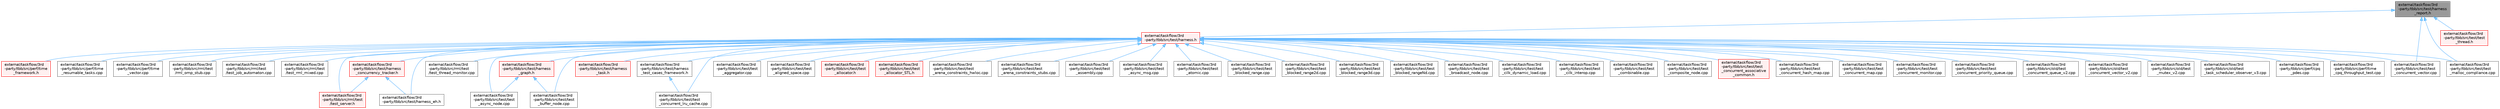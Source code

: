 digraph "external/taskflow/3rd-party/tbb/src/test/harness_report.h"
{
 // LATEX_PDF_SIZE
  bgcolor="transparent";
  edge [fontname=Helvetica,fontsize=10,labelfontname=Helvetica,labelfontsize=10];
  node [fontname=Helvetica,fontsize=10,shape=box,height=0.2,width=0.4];
  Node1 [id="Node000001",label="external/taskflow/3rd\l-party/tbb/src/test/harness\l_report.h",height=0.2,width=0.4,color="gray40", fillcolor="grey60", style="filled", fontcolor="black",tooltip=" "];
  Node1 -> Node2 [id="edge1_Node000001_Node000002",dir="back",color="steelblue1",style="solid",tooltip=" "];
  Node2 [id="Node000002",label="external/taskflow/3rd\l-party/tbb/src/test/harness.h",height=0.2,width=0.4,color="red", fillcolor="#FFF0F0", style="filled",URL="$harness_8h.html",tooltip=" "];
  Node2 -> Node3 [id="edge2_Node000002_Node000003",dir="back",color="steelblue1",style="solid",tooltip=" "];
  Node3 [id="Node000003",label="external/taskflow/3rd\l-party/tbb/src/old/test\l_concurrent_queue_v2.cpp",height=0.2,width=0.4,color="grey40", fillcolor="white", style="filled",URL="$test__concurrent__queue__v2_8cpp.html",tooltip=" "];
  Node2 -> Node4 [id="edge3_Node000002_Node000004",dir="back",color="steelblue1",style="solid",tooltip=" "];
  Node4 [id="Node000004",label="external/taskflow/3rd\l-party/tbb/src/old/test\l_concurrent_vector_v2.cpp",height=0.2,width=0.4,color="grey40", fillcolor="white", style="filled",URL="$test__concurrent__vector__v2_8cpp.html",tooltip=" "];
  Node2 -> Node5 [id="edge4_Node000002_Node000005",dir="back",color="steelblue1",style="solid",tooltip=" "];
  Node5 [id="Node000005",label="external/taskflow/3rd\l-party/tbb/src/old/test\l_mutex_v2.cpp",height=0.2,width=0.4,color="grey40", fillcolor="white", style="filled",URL="$test__mutex__v2_8cpp.html",tooltip=" "];
  Node2 -> Node6 [id="edge5_Node000002_Node000006",dir="back",color="steelblue1",style="solid",tooltip=" "];
  Node6 [id="Node000006",label="external/taskflow/3rd\l-party/tbb/src/old/test\l_task_scheduler_observer_v3.cpp",height=0.2,width=0.4,color="grey40", fillcolor="white", style="filled",URL="$test__task__scheduler__observer__v3_8cpp.html",tooltip=" "];
  Node2 -> Node7 [id="edge6_Node000002_Node000007",dir="back",color="steelblue1",style="solid",tooltip=" "];
  Node7 [id="Node000007",label="external/taskflow/3rd\l-party/tbb/src/perf/cpq\l_pdes.cpp",height=0.2,width=0.4,color="grey40", fillcolor="white", style="filled",URL="$cpq__pdes_8cpp.html",tooltip=" "];
  Node2 -> Node8 [id="edge7_Node000002_Node000008",dir="back",color="steelblue1",style="solid",tooltip=" "];
  Node8 [id="Node000008",label="external/taskflow/3rd\l-party/tbb/src/perf/time\l_cpq_throughput_test.cpp",height=0.2,width=0.4,color="grey40", fillcolor="white", style="filled",URL="$time__cpq__throughput__test_8cpp.html",tooltip=" "];
  Node2 -> Node9 [id="edge8_Node000002_Node000009",dir="back",color="steelblue1",style="solid",tooltip=" "];
  Node9 [id="Node000009",label="external/taskflow/3rd\l-party/tbb/src/perf/time\l_framework.h",height=0.2,width=0.4,color="red", fillcolor="#FFF0F0", style="filled",URL="$time__framework_8h.html",tooltip=" "];
  Node2 -> Node13 [id="edge9_Node000002_Node000013",dir="back",color="steelblue1",style="solid",tooltip=" "];
  Node13 [id="Node000013",label="external/taskflow/3rd\l-party/tbb/src/perf/time\l_resumable_tasks.cpp",height=0.2,width=0.4,color="grey40", fillcolor="white", style="filled",URL="$time__resumable__tasks_8cpp.html",tooltip=" "];
  Node2 -> Node14 [id="edge10_Node000002_Node000014",dir="back",color="steelblue1",style="solid",tooltip=" "];
  Node14 [id="Node000014",label="external/taskflow/3rd\l-party/tbb/src/perf/time\l_vector.cpp",height=0.2,width=0.4,color="grey40", fillcolor="white", style="filled",URL="$time__vector_8cpp.html",tooltip=" "];
  Node2 -> Node15 [id="edge11_Node000002_Node000015",dir="back",color="steelblue1",style="solid",tooltip=" "];
  Node15 [id="Node000015",label="external/taskflow/3rd\l-party/tbb/src/rml/test\l/rml_omp_stub.cpp",height=0.2,width=0.4,color="grey40", fillcolor="white", style="filled",URL="$rml__omp__stub_8cpp.html",tooltip=" "];
  Node2 -> Node16 [id="edge12_Node000002_Node000016",dir="back",color="steelblue1",style="solid",tooltip=" "];
  Node16 [id="Node000016",label="external/taskflow/3rd\l-party/tbb/src/rml/test\l/test_job_automaton.cpp",height=0.2,width=0.4,color="grey40", fillcolor="white", style="filled",URL="$test__job__automaton_8cpp.html",tooltip=" "];
  Node2 -> Node17 [id="edge13_Node000002_Node000017",dir="back",color="steelblue1",style="solid",tooltip=" "];
  Node17 [id="Node000017",label="external/taskflow/3rd\l-party/tbb/src/rml/test\l/test_rml_mixed.cpp",height=0.2,width=0.4,color="grey40", fillcolor="white", style="filled",URL="$test__rml__mixed_8cpp.html",tooltip=" "];
  Node2 -> Node18 [id="edge14_Node000002_Node000018",dir="back",color="steelblue1",style="solid",tooltip=" "];
  Node18 [id="Node000018",label="external/taskflow/3rd\l-party/tbb/src/rml/test\l/test_server.h",height=0.2,width=0.4,color="red", fillcolor="#FFF0F0", style="filled",URL="$test__server_8h.html",tooltip=" "];
  Node2 -> Node21 [id="edge15_Node000002_Node000021",dir="back",color="steelblue1",style="solid",tooltip=" "];
  Node21 [id="Node000021",label="external/taskflow/3rd\l-party/tbb/src/rml/test\l/test_thread_monitor.cpp",height=0.2,width=0.4,color="grey40", fillcolor="white", style="filled",URL="$test__thread__monitor_8cpp.html",tooltip=" "];
  Node2 -> Node22 [id="edge16_Node000002_Node000022",dir="back",color="steelblue1",style="solid",tooltip=" "];
  Node22 [id="Node000022",label="external/taskflow/3rd\l-party/tbb/src/test/harness\l_concurrency_tracker.h",height=0.2,width=0.4,color="red", fillcolor="#FFF0F0", style="filled",URL="$harness__concurrency__tracker_8h.html",tooltip=" "];
  Node22 -> Node18 [id="edge17_Node000022_Node000018",dir="back",color="steelblue1",style="solid",tooltip=" "];
  Node22 -> Node23 [id="edge18_Node000022_Node000023",dir="back",color="steelblue1",style="solid",tooltip=" "];
  Node23 [id="Node000023",label="external/taskflow/3rd\l-party/tbb/src/test/harness_eh.h",height=0.2,width=0.4,color="grey40", fillcolor="white", style="filled",URL="$harness__eh_8h.html",tooltip=" "];
  Node2 -> Node23 [id="edge19_Node000002_Node000023",dir="back",color="steelblue1",style="solid",tooltip=" "];
  Node2 -> Node30 [id="edge20_Node000002_Node000030",dir="back",color="steelblue1",style="solid",tooltip=" "];
  Node30 [id="Node000030",label="external/taskflow/3rd\l-party/tbb/src/test/harness\l_graph.h",height=0.2,width=0.4,color="red", fillcolor="#FFF0F0", style="filled",URL="$harness__graph_8h.html",tooltip=" "];
  Node30 -> Node31 [id="edge21_Node000030_Node000031",dir="back",color="steelblue1",style="solid",tooltip=" "];
  Node31 [id="Node000031",label="external/taskflow/3rd\l-party/tbb/src/test/test\l_async_node.cpp",height=0.2,width=0.4,color="grey40", fillcolor="white", style="filled",URL="$test__async__node_8cpp.html",tooltip=" "];
  Node30 -> Node32 [id="edge22_Node000030_Node000032",dir="back",color="steelblue1",style="solid",tooltip=" "];
  Node32 [id="Node000032",label="external/taskflow/3rd\l-party/tbb/src/test/test\l_buffer_node.cpp",height=0.2,width=0.4,color="grey40", fillcolor="white", style="filled",URL="$test__buffer__node_8cpp.html",tooltip=" "];
  Node2 -> Node51 [id="edge23_Node000002_Node000051",dir="back",color="steelblue1",style="solid",tooltip=" "];
  Node51 [id="Node000051",label="external/taskflow/3rd\l-party/tbb/src/test/harness\l_task.h",height=0.2,width=0.4,color="red", fillcolor="#FFF0F0", style="filled",URL="$harness__task_8h.html",tooltip=" "];
  Node2 -> Node54 [id="edge24_Node000002_Node000054",dir="back",color="steelblue1",style="solid",tooltip=" "];
  Node54 [id="Node000054",label="external/taskflow/3rd\l-party/tbb/src/test/harness\l_test_cases_framework.h",height=0.2,width=0.4,color="grey40", fillcolor="white", style="filled",URL="$harness__test__cases__framework_8h.html",tooltip=" "];
  Node54 -> Node55 [id="edge25_Node000054_Node000055",dir="back",color="steelblue1",style="solid",tooltip=" "];
  Node55 [id="Node000055",label="external/taskflow/3rd\l-party/tbb/src/test/test\l_concurrent_lru_cache.cpp",height=0.2,width=0.4,color="grey40", fillcolor="white", style="filled",URL="$test__concurrent__lru__cache_8cpp.html",tooltip=" "];
  Node2 -> Node56 [id="edge26_Node000002_Node000056",dir="back",color="steelblue1",style="solid",tooltip=" "];
  Node56 [id="Node000056",label="external/taskflow/3rd\l-party/tbb/src/test/test\l_aggregator.cpp",height=0.2,width=0.4,color="grey40", fillcolor="white", style="filled",URL="$test__aggregator_8cpp.html",tooltip=" "];
  Node2 -> Node57 [id="edge27_Node000002_Node000057",dir="back",color="steelblue1",style="solid",tooltip=" "];
  Node57 [id="Node000057",label="external/taskflow/3rd\l-party/tbb/src/test/test\l_aligned_space.cpp",height=0.2,width=0.4,color="grey40", fillcolor="white", style="filled",URL="$test__aligned__space_8cpp.html",tooltip=" "];
  Node2 -> Node58 [id="edge28_Node000002_Node000058",dir="back",color="steelblue1",style="solid",tooltip=" "];
  Node58 [id="Node000058",label="external/taskflow/3rd\l-party/tbb/src/test/test\l_allocator.h",height=0.2,width=0.4,color="red", fillcolor="#FFF0F0", style="filled",URL="$test__allocator_8h.html",tooltip=" "];
  Node2 -> Node61 [id="edge29_Node000002_Node000061",dir="back",color="steelblue1",style="solid",tooltip=" "];
  Node61 [id="Node000061",label="external/taskflow/3rd\l-party/tbb/src/test/test\l_allocator_STL.h",height=0.2,width=0.4,color="red", fillcolor="#FFF0F0", style="filled",URL="$test__allocator___s_t_l_8h.html",tooltip=" "];
  Node2 -> Node64 [id="edge30_Node000002_Node000064",dir="back",color="steelblue1",style="solid",tooltip=" "];
  Node64 [id="Node000064",label="external/taskflow/3rd\l-party/tbb/src/test/test\l_arena_constraints_hwloc.cpp",height=0.2,width=0.4,color="grey40", fillcolor="white", style="filled",URL="$test__arena__constraints__hwloc_8cpp.html",tooltip=" "];
  Node2 -> Node65 [id="edge31_Node000002_Node000065",dir="back",color="steelblue1",style="solid",tooltip=" "];
  Node65 [id="Node000065",label="external/taskflow/3rd\l-party/tbb/src/test/test\l_arena_constraints_stubs.cpp",height=0.2,width=0.4,color="grey40", fillcolor="white", style="filled",URL="$test__arena__constraints__stubs_8cpp.html",tooltip=" "];
  Node2 -> Node66 [id="edge32_Node000002_Node000066",dir="back",color="steelblue1",style="solid",tooltip=" "];
  Node66 [id="Node000066",label="external/taskflow/3rd\l-party/tbb/src/test/test\l_assembly.cpp",height=0.2,width=0.4,color="grey40", fillcolor="white", style="filled",URL="$test__assembly_8cpp.html",tooltip=" "];
  Node2 -> Node67 [id="edge33_Node000002_Node000067",dir="back",color="steelblue1",style="solid",tooltip=" "];
  Node67 [id="Node000067",label="external/taskflow/3rd\l-party/tbb/src/test/test\l_async_msg.cpp",height=0.2,width=0.4,color="grey40", fillcolor="white", style="filled",URL="$test__async__msg_8cpp.html",tooltip=" "];
  Node2 -> Node31 [id="edge34_Node000002_Node000031",dir="back",color="steelblue1",style="solid",tooltip=" "];
  Node2 -> Node68 [id="edge35_Node000002_Node000068",dir="back",color="steelblue1",style="solid",tooltip=" "];
  Node68 [id="Node000068",label="external/taskflow/3rd\l-party/tbb/src/test/test\l_atomic.cpp",height=0.2,width=0.4,color="grey40", fillcolor="white", style="filled",URL="$test__atomic_8cpp.html",tooltip=" "];
  Node2 -> Node69 [id="edge36_Node000002_Node000069",dir="back",color="steelblue1",style="solid",tooltip=" "];
  Node69 [id="Node000069",label="external/taskflow/3rd\l-party/tbb/src/test/test\l_blocked_range.cpp",height=0.2,width=0.4,color="grey40", fillcolor="white", style="filled",URL="$test__blocked__range_8cpp.html",tooltip=" "];
  Node2 -> Node70 [id="edge37_Node000002_Node000070",dir="back",color="steelblue1",style="solid",tooltip=" "];
  Node70 [id="Node000070",label="external/taskflow/3rd\l-party/tbb/src/test/test\l_blocked_range2d.cpp",height=0.2,width=0.4,color="grey40", fillcolor="white", style="filled",URL="$test__blocked__range2d_8cpp.html",tooltip=" "];
  Node2 -> Node71 [id="edge38_Node000002_Node000071",dir="back",color="steelblue1",style="solid",tooltip=" "];
  Node71 [id="Node000071",label="external/taskflow/3rd\l-party/tbb/src/test/test\l_blocked_range3d.cpp",height=0.2,width=0.4,color="grey40", fillcolor="white", style="filled",URL="$test__blocked__range3d_8cpp.html",tooltip=" "];
  Node2 -> Node72 [id="edge39_Node000002_Node000072",dir="back",color="steelblue1",style="solid",tooltip=" "];
  Node72 [id="Node000072",label="external/taskflow/3rd\l-party/tbb/src/test/test\l_blocked_rangeNd.cpp",height=0.2,width=0.4,color="grey40", fillcolor="white", style="filled",URL="$test__blocked__range_nd_8cpp.html",tooltip=" "];
  Node2 -> Node73 [id="edge40_Node000002_Node000073",dir="back",color="steelblue1",style="solid",tooltip=" "];
  Node73 [id="Node000073",label="external/taskflow/3rd\l-party/tbb/src/test/test\l_broadcast_node.cpp",height=0.2,width=0.4,color="grey40", fillcolor="white", style="filled",URL="$test__broadcast__node_8cpp.html",tooltip=" "];
  Node2 -> Node32 [id="edge41_Node000002_Node000032",dir="back",color="steelblue1",style="solid",tooltip=" "];
  Node2 -> Node74 [id="edge42_Node000002_Node000074",dir="back",color="steelblue1",style="solid",tooltip=" "];
  Node74 [id="Node000074",label="external/taskflow/3rd\l-party/tbb/src/test/test\l_cilk_dynamic_load.cpp",height=0.2,width=0.4,color="grey40", fillcolor="white", style="filled",URL="$test__cilk__dynamic__load_8cpp.html",tooltip=" "];
  Node2 -> Node75 [id="edge43_Node000002_Node000075",dir="back",color="steelblue1",style="solid",tooltip=" "];
  Node75 [id="Node000075",label="external/taskflow/3rd\l-party/tbb/src/test/test\l_cilk_interop.cpp",height=0.2,width=0.4,color="grey40", fillcolor="white", style="filled",URL="$test__cilk__interop_8cpp.html",tooltip=" "];
  Node2 -> Node76 [id="edge44_Node000002_Node000076",dir="back",color="steelblue1",style="solid",tooltip=" "];
  Node76 [id="Node000076",label="external/taskflow/3rd\l-party/tbb/src/test/test\l_combinable.cpp",height=0.2,width=0.4,color="grey40", fillcolor="white", style="filled",URL="$test__combinable_8cpp.html",tooltip=" "];
  Node2 -> Node77 [id="edge45_Node000002_Node000077",dir="back",color="steelblue1",style="solid",tooltip=" "];
  Node77 [id="Node000077",label="external/taskflow/3rd\l-party/tbb/src/test/test\l_composite_node.cpp",height=0.2,width=0.4,color="grey40", fillcolor="white", style="filled",URL="$test__composite__node_8cpp.html",tooltip=" "];
  Node2 -> Node78 [id="edge46_Node000002_Node000078",dir="back",color="steelblue1",style="solid",tooltip=" "];
  Node78 [id="Node000078",label="external/taskflow/3rd\l-party/tbb/src/test/test\l_concurrent_associative\l_common.h",height=0.2,width=0.4,color="red", fillcolor="#FFF0F0", style="filled",URL="$test__concurrent__associative__common_8h.html",tooltip=" "];
  Node2 -> Node83 [id="edge47_Node000002_Node000083",dir="back",color="steelblue1",style="solid",tooltip=" "];
  Node83 [id="Node000083",label="external/taskflow/3rd\l-party/tbb/src/test/test\l_concurrent_hash_map.cpp",height=0.2,width=0.4,color="grey40", fillcolor="white", style="filled",URL="$test__concurrent__hash__map_8cpp.html",tooltip=" "];
  Node2 -> Node55 [id="edge48_Node000002_Node000055",dir="back",color="steelblue1",style="solid",tooltip=" "];
  Node2 -> Node84 [id="edge49_Node000002_Node000084",dir="back",color="steelblue1",style="solid",tooltip=" "];
  Node84 [id="Node000084",label="external/taskflow/3rd\l-party/tbb/src/test/test\l_concurrent_map.cpp",height=0.2,width=0.4,color="grey40", fillcolor="white", style="filled",URL="$test__concurrent__map_8cpp.html",tooltip=" "];
  Node2 -> Node85 [id="edge50_Node000002_Node000085",dir="back",color="steelblue1",style="solid",tooltip=" "];
  Node85 [id="Node000085",label="external/taskflow/3rd\l-party/tbb/src/test/test\l_concurrent_monitor.cpp",height=0.2,width=0.4,color="grey40", fillcolor="white", style="filled",URL="$test__concurrent__monitor_8cpp.html",tooltip=" "];
  Node2 -> Node86 [id="edge51_Node000002_Node000086",dir="back",color="steelblue1",style="solid",tooltip=" "];
  Node86 [id="Node000086",label="external/taskflow/3rd\l-party/tbb/src/test/test\l_concurrent_priority_queue.cpp",height=0.2,width=0.4,color="grey40", fillcolor="white", style="filled",URL="$test__concurrent__priority__queue_8cpp.html",tooltip=" "];
  Node2 -> Node90 [id="edge52_Node000002_Node000090",dir="back",color="steelblue1",style="solid",tooltip=" "];
  Node90 [id="Node000090",label="external/taskflow/3rd\l-party/tbb/src/test/test\l_concurrent_vector.cpp",height=0.2,width=0.4,color="grey40", fillcolor="white", style="filled",URL="$test__concurrent__vector_8cpp.html",tooltip=" "];
  Node2 -> Node117 [id="edge53_Node000002_Node000117",dir="back",color="steelblue1",style="solid",tooltip=" "];
  Node117 [id="Node000117",label="external/taskflow/3rd\l-party/tbb/src/test/test\l_malloc_compliance.cpp",height=0.2,width=0.4,color="grey40", fillcolor="white", style="filled",URL="$test__malloc__compliance_8cpp.html",tooltip=" "];
  Node1 -> Node90 [id="edge54_Node000001_Node000090",dir="back",color="steelblue1",style="solid",tooltip=" "];
  Node1 -> Node117 [id="edge55_Node000001_Node000117",dir="back",color="steelblue1",style="solid",tooltip=" "];
  Node1 -> Node168 [id="edge56_Node000001_Node000168",dir="back",color="steelblue1",style="solid",tooltip=" "];
  Node168 [id="Node000168",label="external/taskflow/3rd\l-party/tbb/src/test/test\l_thread.h",height=0.2,width=0.4,color="red", fillcolor="#FFF0F0", style="filled",URL="$test__thread_8h.html",tooltip=" "];
}
